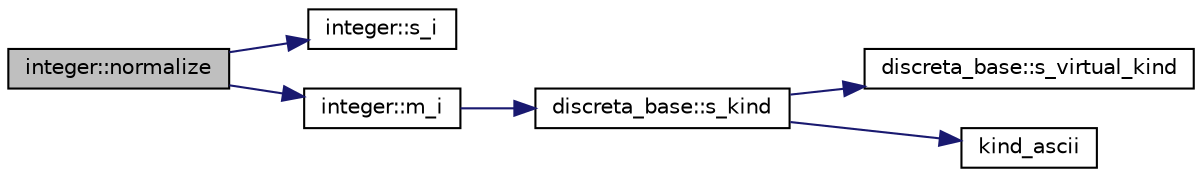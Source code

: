 digraph "integer::normalize"
{
  edge [fontname="Helvetica",fontsize="10",labelfontname="Helvetica",labelfontsize="10"];
  node [fontname="Helvetica",fontsize="10",shape=record];
  rankdir="LR";
  Node1689 [label="integer::normalize",height=0.2,width=0.4,color="black", fillcolor="grey75", style="filled", fontcolor="black"];
  Node1689 -> Node1690 [color="midnightblue",fontsize="10",style="solid",fontname="Helvetica"];
  Node1690 [label="integer::s_i",height=0.2,width=0.4,color="black", fillcolor="white", style="filled",URL="$d0/de5/classinteger.html#adf28e9f94d4c844adaa950deeb80b904"];
  Node1689 -> Node1691 [color="midnightblue",fontsize="10",style="solid",fontname="Helvetica"];
  Node1691 [label="integer::m_i",height=0.2,width=0.4,color="black", fillcolor="white", style="filled",URL="$d0/de5/classinteger.html#a869091f0a0f35f5354c8c4a70250e8a9"];
  Node1691 -> Node1692 [color="midnightblue",fontsize="10",style="solid",fontname="Helvetica"];
  Node1692 [label="discreta_base::s_kind",height=0.2,width=0.4,color="black", fillcolor="white", style="filled",URL="$d7/d71/classdiscreta__base.html#a8a830025c74adbbc3362418a7c2ba157"];
  Node1692 -> Node1693 [color="midnightblue",fontsize="10",style="solid",fontname="Helvetica"];
  Node1693 [label="discreta_base::s_virtual_kind",height=0.2,width=0.4,color="black", fillcolor="white", style="filled",URL="$d7/d71/classdiscreta__base.html#a52778a6d6943a468be083d0785d418fb"];
  Node1692 -> Node1694 [color="midnightblue",fontsize="10",style="solid",fontname="Helvetica"];
  Node1694 [label="kind_ascii",height=0.2,width=0.4,color="black", fillcolor="white", style="filled",URL="$d9/d60/discreta_8h.html#ad0ce825a9f29bc6cec27e1b64cfe27bf"];
}
